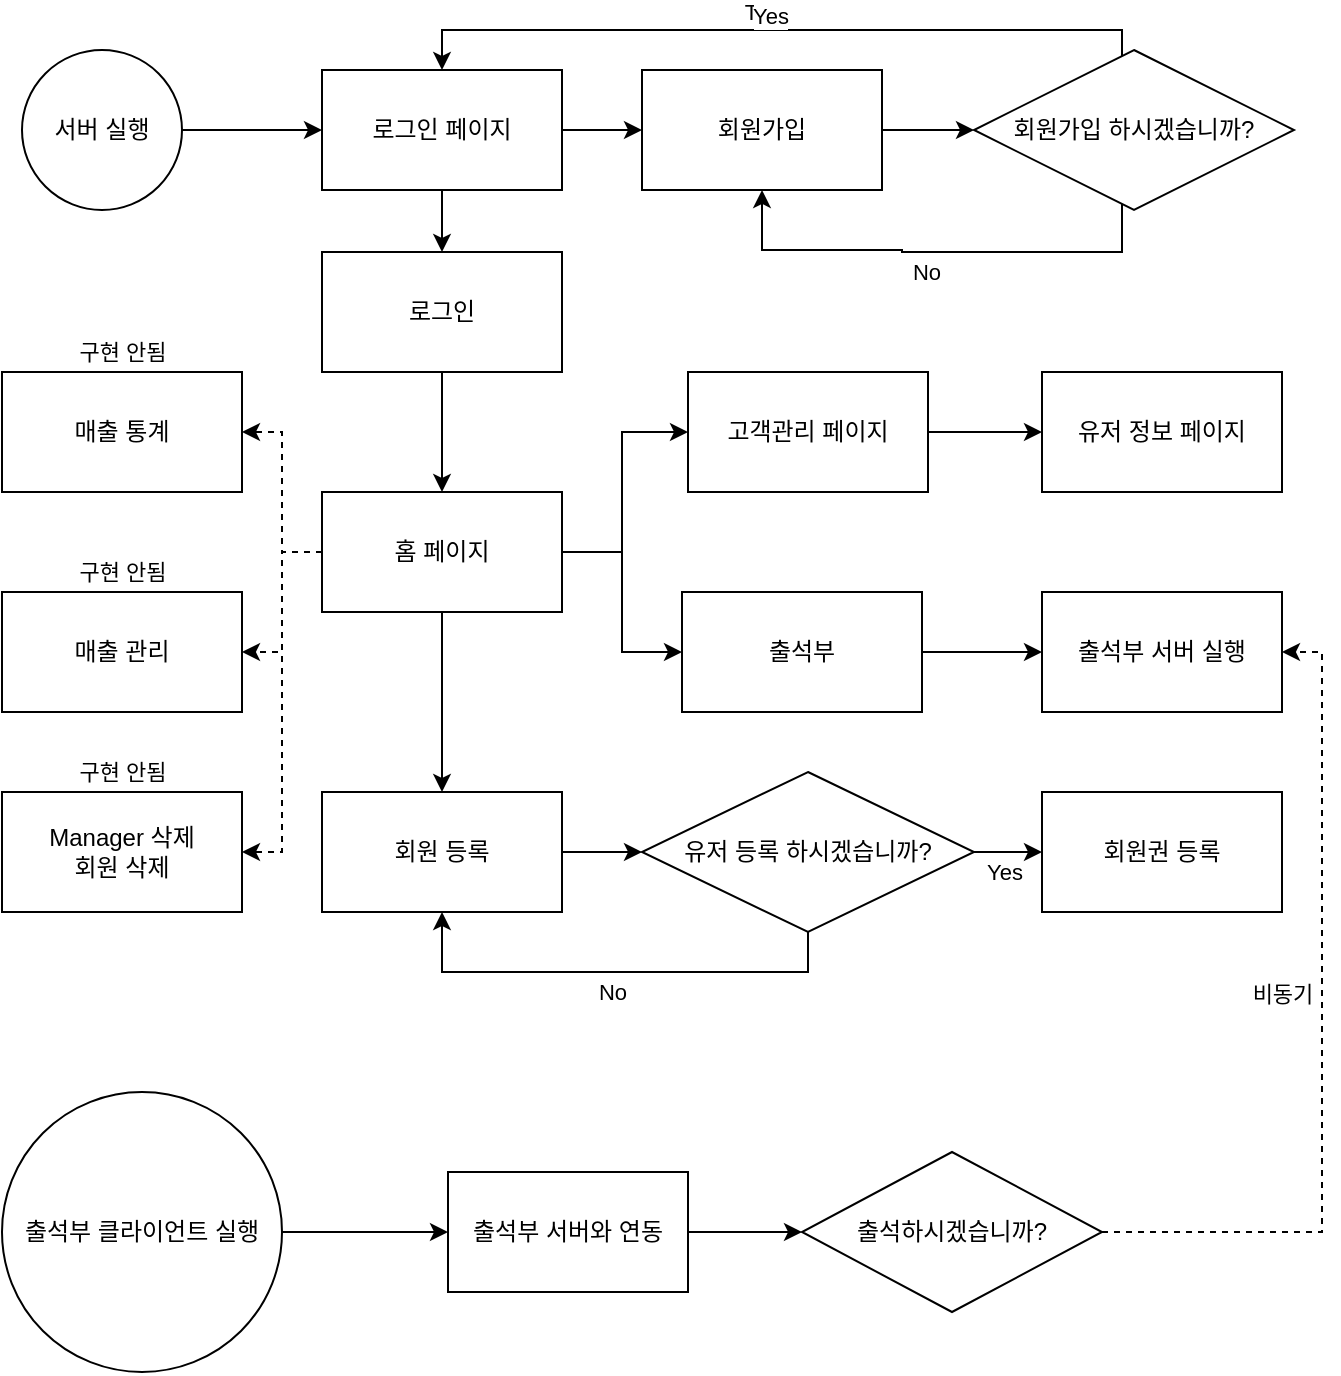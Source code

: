 <mxfile version="22.1.17" type="github">
  <diagram id="C5RBs43oDa-KdzZeNtuy" name="Page-1">
    <mxGraphModel dx="673" dy="811" grid="1" gridSize="10" guides="1" tooltips="1" connect="1" arrows="1" fold="1" page="1" pageScale="1" pageWidth="827" pageHeight="1169" math="0" shadow="0">
      <root>
        <mxCell id="WIyWlLk6GJQsqaUBKTNV-0" />
        <mxCell id="WIyWlLk6GJQsqaUBKTNV-1" parent="WIyWlLk6GJQsqaUBKTNV-0" />
        <mxCell id="M1OVDfsIFHSyLvUfPkhg-4" style="edgeStyle=orthogonalEdgeStyle;rounded=0;orthogonalLoop=1;jettySize=auto;html=1;entryX=0.5;entryY=0;entryDx=0;entryDy=0;" edge="1" parent="WIyWlLk6GJQsqaUBKTNV-1" source="M1OVDfsIFHSyLvUfPkhg-0" target="M1OVDfsIFHSyLvUfPkhg-3">
          <mxGeometry relative="1" as="geometry" />
        </mxCell>
        <mxCell id="M1OVDfsIFHSyLvUfPkhg-7" style="edgeStyle=orthogonalEdgeStyle;rounded=0;orthogonalLoop=1;jettySize=auto;html=1;" edge="1" parent="WIyWlLk6GJQsqaUBKTNV-1" source="M1OVDfsIFHSyLvUfPkhg-0" target="M1OVDfsIFHSyLvUfPkhg-6">
          <mxGeometry relative="1" as="geometry" />
        </mxCell>
        <mxCell id="M1OVDfsIFHSyLvUfPkhg-0" value="로그인 페이지" style="rounded=0;whiteSpace=wrap;html=1;" vertex="1" parent="WIyWlLk6GJQsqaUBKTNV-1">
          <mxGeometry x="180" y="89" width="120" height="60" as="geometry" />
        </mxCell>
        <mxCell id="M1OVDfsIFHSyLvUfPkhg-15" style="edgeStyle=orthogonalEdgeStyle;rounded=0;orthogonalLoop=1;jettySize=auto;html=1;entryX=0.5;entryY=0;entryDx=0;entryDy=0;" edge="1" parent="WIyWlLk6GJQsqaUBKTNV-1" source="M1OVDfsIFHSyLvUfPkhg-3" target="M1OVDfsIFHSyLvUfPkhg-14">
          <mxGeometry relative="1" as="geometry" />
        </mxCell>
        <mxCell id="M1OVDfsIFHSyLvUfPkhg-3" value="로그인" style="rounded=0;whiteSpace=wrap;html=1;" vertex="1" parent="WIyWlLk6GJQsqaUBKTNV-1">
          <mxGeometry x="180" y="180" width="120" height="60" as="geometry" />
        </mxCell>
        <mxCell id="M1OVDfsIFHSyLvUfPkhg-9" style="edgeStyle=orthogonalEdgeStyle;rounded=0;orthogonalLoop=1;jettySize=auto;html=1;entryX=0.5;entryY=0;entryDx=0;entryDy=0;" edge="1" parent="WIyWlLk6GJQsqaUBKTNV-1" source="M1OVDfsIFHSyLvUfPkhg-5" target="M1OVDfsIFHSyLvUfPkhg-0">
          <mxGeometry relative="1" as="geometry">
            <Array as="points">
              <mxPoint x="580" y="69" />
              <mxPoint x="240" y="69" />
            </Array>
          </mxGeometry>
        </mxCell>
        <mxCell id="M1OVDfsIFHSyLvUfPkhg-10" value="Text" style="edgeLabel;html=1;align=center;verticalAlign=middle;resizable=0;points=[];" vertex="1" connectable="0" parent="M1OVDfsIFHSyLvUfPkhg-9">
          <mxGeometry x="0.184" y="-4" relative="1" as="geometry">
            <mxPoint x="29" y="-5" as="offset" />
          </mxGeometry>
        </mxCell>
        <mxCell id="M1OVDfsIFHSyLvUfPkhg-11" value="Yes" style="edgeLabel;html=1;align=center;verticalAlign=middle;resizable=0;points=[];" vertex="1" connectable="0" parent="M1OVDfsIFHSyLvUfPkhg-9">
          <mxGeometry x="0.016" y="-7" relative="1" as="geometry">
            <mxPoint as="offset" />
          </mxGeometry>
        </mxCell>
        <mxCell id="M1OVDfsIFHSyLvUfPkhg-12" style="edgeStyle=orthogonalEdgeStyle;rounded=0;orthogonalLoop=1;jettySize=auto;html=1;entryX=0.5;entryY=1;entryDx=0;entryDy=0;" edge="1" parent="WIyWlLk6GJQsqaUBKTNV-1" source="M1OVDfsIFHSyLvUfPkhg-5" target="M1OVDfsIFHSyLvUfPkhg-6">
          <mxGeometry relative="1" as="geometry">
            <Array as="points">
              <mxPoint x="580" y="180" />
              <mxPoint x="470" y="180" />
              <mxPoint x="470" y="179" />
              <mxPoint x="400" y="179" />
            </Array>
          </mxGeometry>
        </mxCell>
        <mxCell id="M1OVDfsIFHSyLvUfPkhg-13" value="No" style="edgeLabel;html=1;align=center;verticalAlign=middle;resizable=0;points=[];" vertex="1" connectable="0" parent="M1OVDfsIFHSyLvUfPkhg-12">
          <mxGeometry x="-0.052" y="4" relative="1" as="geometry">
            <mxPoint x="-11" y="6" as="offset" />
          </mxGeometry>
        </mxCell>
        <mxCell id="M1OVDfsIFHSyLvUfPkhg-5" value="회원가입 하시겠습니까?" style="rhombus;whiteSpace=wrap;html=1;" vertex="1" parent="WIyWlLk6GJQsqaUBKTNV-1">
          <mxGeometry x="506" y="79" width="160" height="80" as="geometry" />
        </mxCell>
        <mxCell id="M1OVDfsIFHSyLvUfPkhg-8" style="edgeStyle=orthogonalEdgeStyle;rounded=0;orthogonalLoop=1;jettySize=auto;html=1;" edge="1" parent="WIyWlLk6GJQsqaUBKTNV-1" source="M1OVDfsIFHSyLvUfPkhg-6" target="M1OVDfsIFHSyLvUfPkhg-5">
          <mxGeometry relative="1" as="geometry" />
        </mxCell>
        <mxCell id="M1OVDfsIFHSyLvUfPkhg-6" value="회원가입" style="rounded=0;whiteSpace=wrap;html=1;" vertex="1" parent="WIyWlLk6GJQsqaUBKTNV-1">
          <mxGeometry x="340" y="89" width="120" height="60" as="geometry" />
        </mxCell>
        <mxCell id="M1OVDfsIFHSyLvUfPkhg-21" style="edgeStyle=orthogonalEdgeStyle;rounded=0;orthogonalLoop=1;jettySize=auto;html=1;" edge="1" parent="WIyWlLk6GJQsqaUBKTNV-1" source="M1OVDfsIFHSyLvUfPkhg-14" target="M1OVDfsIFHSyLvUfPkhg-20">
          <mxGeometry relative="1" as="geometry">
            <Array as="points">
              <mxPoint x="330" y="330" />
              <mxPoint x="330" y="270" />
            </Array>
          </mxGeometry>
        </mxCell>
        <mxCell id="M1OVDfsIFHSyLvUfPkhg-23" style="edgeStyle=orthogonalEdgeStyle;rounded=0;orthogonalLoop=1;jettySize=auto;html=1;entryX=0;entryY=0.5;entryDx=0;entryDy=0;" edge="1" parent="WIyWlLk6GJQsqaUBKTNV-1" source="M1OVDfsIFHSyLvUfPkhg-14" target="M1OVDfsIFHSyLvUfPkhg-22">
          <mxGeometry relative="1" as="geometry" />
        </mxCell>
        <mxCell id="M1OVDfsIFHSyLvUfPkhg-31" style="edgeStyle=orthogonalEdgeStyle;rounded=0;orthogonalLoop=1;jettySize=auto;html=1;entryX=1;entryY=0.5;entryDx=0;entryDy=0;dashed=1;" edge="1" parent="WIyWlLk6GJQsqaUBKTNV-1" source="M1OVDfsIFHSyLvUfPkhg-14" target="M1OVDfsIFHSyLvUfPkhg-29">
          <mxGeometry relative="1" as="geometry">
            <Array as="points">
              <mxPoint x="160" y="330" />
              <mxPoint x="160" y="380" />
            </Array>
          </mxGeometry>
        </mxCell>
        <mxCell id="M1OVDfsIFHSyLvUfPkhg-53" value="구현 안됨" style="edgeLabel;html=1;align=center;verticalAlign=middle;resizable=0;points=[];" vertex="1" connectable="0" parent="M1OVDfsIFHSyLvUfPkhg-31">
          <mxGeometry x="0.774" y="-2" relative="1" as="geometry">
            <mxPoint x="-70" y="-38" as="offset" />
          </mxGeometry>
        </mxCell>
        <mxCell id="M1OVDfsIFHSyLvUfPkhg-32" style="edgeStyle=orthogonalEdgeStyle;rounded=0;orthogonalLoop=1;jettySize=auto;html=1;dashed=1;entryX=1;entryY=0.5;entryDx=0;entryDy=0;" edge="1" parent="WIyWlLk6GJQsqaUBKTNV-1" source="M1OVDfsIFHSyLvUfPkhg-14" target="M1OVDfsIFHSyLvUfPkhg-30">
          <mxGeometry relative="1" as="geometry">
            <Array as="points">
              <mxPoint x="160" y="330" />
              <mxPoint x="160" y="270" />
            </Array>
          </mxGeometry>
        </mxCell>
        <mxCell id="M1OVDfsIFHSyLvUfPkhg-52" value="구현 안됨" style="edgeLabel;html=1;align=center;verticalAlign=middle;resizable=0;points=[];" vertex="1" connectable="0" parent="M1OVDfsIFHSyLvUfPkhg-32">
          <mxGeometry x="-0.03" y="1" relative="1" as="geometry">
            <mxPoint x="-79" y="-72" as="offset" />
          </mxGeometry>
        </mxCell>
        <mxCell id="M1OVDfsIFHSyLvUfPkhg-35" style="edgeStyle=orthogonalEdgeStyle;rounded=0;orthogonalLoop=1;jettySize=auto;html=1;" edge="1" parent="WIyWlLk6GJQsqaUBKTNV-1" source="M1OVDfsIFHSyLvUfPkhg-14" target="M1OVDfsIFHSyLvUfPkhg-33">
          <mxGeometry relative="1" as="geometry" />
        </mxCell>
        <mxCell id="M1OVDfsIFHSyLvUfPkhg-44" style="edgeStyle=orthogonalEdgeStyle;rounded=0;orthogonalLoop=1;jettySize=auto;html=1;entryX=1;entryY=0.5;entryDx=0;entryDy=0;dashed=1;" edge="1" parent="WIyWlLk6GJQsqaUBKTNV-1" source="M1OVDfsIFHSyLvUfPkhg-14" target="M1OVDfsIFHSyLvUfPkhg-43">
          <mxGeometry relative="1" as="geometry">
            <Array as="points">
              <mxPoint x="160" y="330" />
              <mxPoint x="160" y="480" />
            </Array>
          </mxGeometry>
        </mxCell>
        <mxCell id="M1OVDfsIFHSyLvUfPkhg-54" value="구현 안됨" style="edgeLabel;html=1;align=center;verticalAlign=middle;resizable=0;points=[];" vertex="1" connectable="0" parent="M1OVDfsIFHSyLvUfPkhg-44">
          <mxGeometry x="0.463" y="4" relative="1" as="geometry">
            <mxPoint x="-84" y="-9" as="offset" />
          </mxGeometry>
        </mxCell>
        <mxCell id="M1OVDfsIFHSyLvUfPkhg-14" value="홈 페이지" style="rounded=0;whiteSpace=wrap;html=1;" vertex="1" parent="WIyWlLk6GJQsqaUBKTNV-1">
          <mxGeometry x="180" y="300" width="120" height="60" as="geometry" />
        </mxCell>
        <mxCell id="M1OVDfsIFHSyLvUfPkhg-19" style="edgeStyle=orthogonalEdgeStyle;rounded=0;orthogonalLoop=1;jettySize=auto;html=1;" edge="1" parent="WIyWlLk6GJQsqaUBKTNV-1" source="M1OVDfsIFHSyLvUfPkhg-16" target="M1OVDfsIFHSyLvUfPkhg-0">
          <mxGeometry relative="1" as="geometry" />
        </mxCell>
        <mxCell id="M1OVDfsIFHSyLvUfPkhg-16" value="서버 실행" style="ellipse;whiteSpace=wrap;html=1;aspect=fixed;" vertex="1" parent="WIyWlLk6GJQsqaUBKTNV-1">
          <mxGeometry x="30" y="79" width="80" height="80" as="geometry" />
        </mxCell>
        <mxCell id="M1OVDfsIFHSyLvUfPkhg-25" style="edgeStyle=orthogonalEdgeStyle;rounded=0;orthogonalLoop=1;jettySize=auto;html=1;" edge="1" parent="WIyWlLk6GJQsqaUBKTNV-1" source="M1OVDfsIFHSyLvUfPkhg-20" target="M1OVDfsIFHSyLvUfPkhg-24">
          <mxGeometry relative="1" as="geometry" />
        </mxCell>
        <mxCell id="M1OVDfsIFHSyLvUfPkhg-20" value="고객관리 페이지" style="rounded=0;whiteSpace=wrap;html=1;" vertex="1" parent="WIyWlLk6GJQsqaUBKTNV-1">
          <mxGeometry x="363" y="240" width="120" height="60" as="geometry" />
        </mxCell>
        <mxCell id="M1OVDfsIFHSyLvUfPkhg-28" style="edgeStyle=orthogonalEdgeStyle;rounded=0;orthogonalLoop=1;jettySize=auto;html=1;" edge="1" parent="WIyWlLk6GJQsqaUBKTNV-1" source="M1OVDfsIFHSyLvUfPkhg-22" target="M1OVDfsIFHSyLvUfPkhg-26">
          <mxGeometry relative="1" as="geometry" />
        </mxCell>
        <mxCell id="M1OVDfsIFHSyLvUfPkhg-22" value="출석부" style="rounded=0;whiteSpace=wrap;html=1;" vertex="1" parent="WIyWlLk6GJQsqaUBKTNV-1">
          <mxGeometry x="360" y="350" width="120" height="60" as="geometry" />
        </mxCell>
        <mxCell id="M1OVDfsIFHSyLvUfPkhg-24" value="유저 정보 페이지" style="rounded=0;whiteSpace=wrap;html=1;" vertex="1" parent="WIyWlLk6GJQsqaUBKTNV-1">
          <mxGeometry x="540" y="240" width="120" height="60" as="geometry" />
        </mxCell>
        <mxCell id="M1OVDfsIFHSyLvUfPkhg-26" value="출석부 서버 실행" style="rounded=0;whiteSpace=wrap;html=1;" vertex="1" parent="WIyWlLk6GJQsqaUBKTNV-1">
          <mxGeometry x="540" y="350" width="120" height="60" as="geometry" />
        </mxCell>
        <mxCell id="M1OVDfsIFHSyLvUfPkhg-29" value="매출 관리" style="rounded=0;whiteSpace=wrap;html=1;" vertex="1" parent="WIyWlLk6GJQsqaUBKTNV-1">
          <mxGeometry x="20" y="350" width="120" height="60" as="geometry" />
        </mxCell>
        <mxCell id="M1OVDfsIFHSyLvUfPkhg-30" value="매출 통계" style="rounded=0;whiteSpace=wrap;html=1;" vertex="1" parent="WIyWlLk6GJQsqaUBKTNV-1">
          <mxGeometry x="20" y="240" width="120" height="60" as="geometry" />
        </mxCell>
        <mxCell id="M1OVDfsIFHSyLvUfPkhg-38" style="edgeStyle=orthogonalEdgeStyle;rounded=0;orthogonalLoop=1;jettySize=auto;html=1;" edge="1" parent="WIyWlLk6GJQsqaUBKTNV-1" source="M1OVDfsIFHSyLvUfPkhg-33" target="M1OVDfsIFHSyLvUfPkhg-36">
          <mxGeometry relative="1" as="geometry" />
        </mxCell>
        <mxCell id="M1OVDfsIFHSyLvUfPkhg-33" value="회원 등록" style="rounded=0;whiteSpace=wrap;html=1;" vertex="1" parent="WIyWlLk6GJQsqaUBKTNV-1">
          <mxGeometry x="180" y="450" width="120" height="60" as="geometry" />
        </mxCell>
        <mxCell id="M1OVDfsIFHSyLvUfPkhg-39" style="edgeStyle=orthogonalEdgeStyle;rounded=0;orthogonalLoop=1;jettySize=auto;html=1;" edge="1" parent="WIyWlLk6GJQsqaUBKTNV-1" source="M1OVDfsIFHSyLvUfPkhg-36" target="M1OVDfsIFHSyLvUfPkhg-37">
          <mxGeometry relative="1" as="geometry" />
        </mxCell>
        <mxCell id="M1OVDfsIFHSyLvUfPkhg-42" value="Yes" style="edgeLabel;html=1;align=center;verticalAlign=middle;resizable=0;points=[];" vertex="1" connectable="0" parent="M1OVDfsIFHSyLvUfPkhg-39">
          <mxGeometry x="0.162" y="1" relative="1" as="geometry">
            <mxPoint y="11" as="offset" />
          </mxGeometry>
        </mxCell>
        <mxCell id="M1OVDfsIFHSyLvUfPkhg-40" style="edgeStyle=orthogonalEdgeStyle;rounded=0;orthogonalLoop=1;jettySize=auto;html=1;entryX=0.5;entryY=1;entryDx=0;entryDy=0;" edge="1" parent="WIyWlLk6GJQsqaUBKTNV-1" source="M1OVDfsIFHSyLvUfPkhg-36" target="M1OVDfsIFHSyLvUfPkhg-33">
          <mxGeometry relative="1" as="geometry">
            <Array as="points">
              <mxPoint x="423" y="540" />
              <mxPoint x="240" y="540" />
            </Array>
          </mxGeometry>
        </mxCell>
        <mxCell id="M1OVDfsIFHSyLvUfPkhg-41" value="No" style="edgeLabel;html=1;align=center;verticalAlign=middle;resizable=0;points=[];" vertex="1" connectable="0" parent="M1OVDfsIFHSyLvUfPkhg-40">
          <mxGeometry x="0.014" y="-1" relative="1" as="geometry">
            <mxPoint y="11" as="offset" />
          </mxGeometry>
        </mxCell>
        <mxCell id="M1OVDfsIFHSyLvUfPkhg-36" value="유저 등록 하시겠습니까?" style="rhombus;whiteSpace=wrap;html=1;" vertex="1" parent="WIyWlLk6GJQsqaUBKTNV-1">
          <mxGeometry x="340" y="440" width="166" height="80" as="geometry" />
        </mxCell>
        <mxCell id="M1OVDfsIFHSyLvUfPkhg-37" value="회원권 등록" style="rounded=0;whiteSpace=wrap;html=1;" vertex="1" parent="WIyWlLk6GJQsqaUBKTNV-1">
          <mxGeometry x="540" y="450" width="120" height="60" as="geometry" />
        </mxCell>
        <mxCell id="M1OVDfsIFHSyLvUfPkhg-43" value="Manager 삭제&lt;br&gt;회원 삭제" style="rounded=0;whiteSpace=wrap;html=1;" vertex="1" parent="WIyWlLk6GJQsqaUBKTNV-1">
          <mxGeometry x="20" y="450" width="120" height="60" as="geometry" />
        </mxCell>
        <mxCell id="M1OVDfsIFHSyLvUfPkhg-47" style="edgeStyle=orthogonalEdgeStyle;rounded=0;orthogonalLoop=1;jettySize=auto;html=1;" edge="1" parent="WIyWlLk6GJQsqaUBKTNV-1" source="M1OVDfsIFHSyLvUfPkhg-45" target="M1OVDfsIFHSyLvUfPkhg-46">
          <mxGeometry relative="1" as="geometry" />
        </mxCell>
        <mxCell id="M1OVDfsIFHSyLvUfPkhg-45" value="출석부 클라이언트 실행" style="ellipse;whiteSpace=wrap;html=1;aspect=fixed;" vertex="1" parent="WIyWlLk6GJQsqaUBKTNV-1">
          <mxGeometry x="20" y="600" width="140" height="140" as="geometry" />
        </mxCell>
        <mxCell id="M1OVDfsIFHSyLvUfPkhg-49" style="edgeStyle=orthogonalEdgeStyle;rounded=0;orthogonalLoop=1;jettySize=auto;html=1;" edge="1" parent="WIyWlLk6GJQsqaUBKTNV-1" source="M1OVDfsIFHSyLvUfPkhg-46" target="M1OVDfsIFHSyLvUfPkhg-48">
          <mxGeometry relative="1" as="geometry" />
        </mxCell>
        <mxCell id="M1OVDfsIFHSyLvUfPkhg-46" value="출석부 서버와 연동" style="rounded=0;whiteSpace=wrap;html=1;" vertex="1" parent="WIyWlLk6GJQsqaUBKTNV-1">
          <mxGeometry x="243" y="640" width="120" height="60" as="geometry" />
        </mxCell>
        <mxCell id="M1OVDfsIFHSyLvUfPkhg-50" style="edgeStyle=orthogonalEdgeStyle;rounded=0;orthogonalLoop=1;jettySize=auto;html=1;entryX=1;entryY=0.5;entryDx=0;entryDy=0;dashed=1;" edge="1" parent="WIyWlLk6GJQsqaUBKTNV-1" source="M1OVDfsIFHSyLvUfPkhg-48" target="M1OVDfsIFHSyLvUfPkhg-26">
          <mxGeometry relative="1" as="geometry">
            <Array as="points">
              <mxPoint x="680" y="670" />
              <mxPoint x="680" y="380" />
            </Array>
          </mxGeometry>
        </mxCell>
        <mxCell id="M1OVDfsIFHSyLvUfPkhg-51" value="비동기" style="edgeLabel;html=1;align=center;verticalAlign=middle;resizable=0;points=[];" vertex="1" connectable="0" parent="M1OVDfsIFHSyLvUfPkhg-50">
          <mxGeometry x="-0.04" y="-1" relative="1" as="geometry">
            <mxPoint x="-21" y="-28" as="offset" />
          </mxGeometry>
        </mxCell>
        <mxCell id="M1OVDfsIFHSyLvUfPkhg-48" value="출석하시겠습니까?" style="rhombus;whiteSpace=wrap;html=1;" vertex="1" parent="WIyWlLk6GJQsqaUBKTNV-1">
          <mxGeometry x="420" y="630" width="150" height="80" as="geometry" />
        </mxCell>
      </root>
    </mxGraphModel>
  </diagram>
</mxfile>
